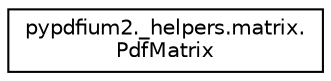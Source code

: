 digraph "Graphical Class Hierarchy"
{
 // LATEX_PDF_SIZE
  edge [fontname="Helvetica",fontsize="10",labelfontname="Helvetica",labelfontsize="10"];
  node [fontname="Helvetica",fontsize="10",shape=record];
  rankdir="LR";
  Node0 [label="pypdfium2._helpers.matrix.\lPdfMatrix",height=0.2,width=0.4,color="black", fillcolor="white", style="filled",URL="$classpypdfium2_1_1__helpers_1_1matrix_1_1PdfMatrix.html",tooltip=" "];
}
